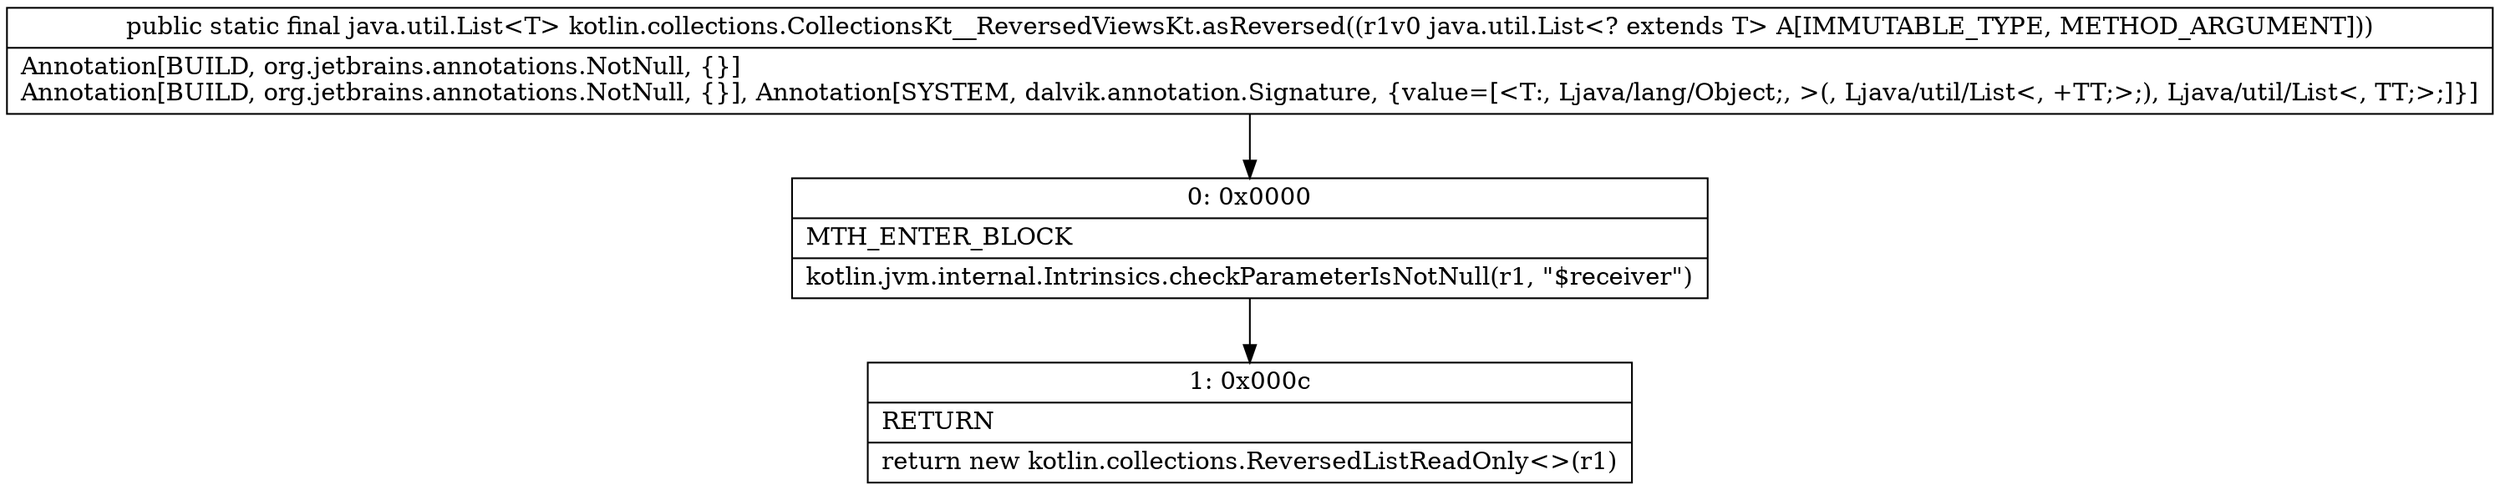 digraph "CFG forkotlin.collections.CollectionsKt__ReversedViewsKt.asReversed(Ljava\/util\/List;)Ljava\/util\/List;" {
Node_0 [shape=record,label="{0\:\ 0x0000|MTH_ENTER_BLOCK\l|kotlin.jvm.internal.Intrinsics.checkParameterIsNotNull(r1, \"$receiver\")\l}"];
Node_1 [shape=record,label="{1\:\ 0x000c|RETURN\l|return new kotlin.collections.ReversedListReadOnly\<\>(r1)\l}"];
MethodNode[shape=record,label="{public static final java.util.List\<T\> kotlin.collections.CollectionsKt__ReversedViewsKt.asReversed((r1v0 java.util.List\<? extends T\> A[IMMUTABLE_TYPE, METHOD_ARGUMENT]))  | Annotation[BUILD, org.jetbrains.annotations.NotNull, \{\}]\lAnnotation[BUILD, org.jetbrains.annotations.NotNull, \{\}], Annotation[SYSTEM, dalvik.annotation.Signature, \{value=[\<T:, Ljava\/lang\/Object;, \>(, Ljava\/util\/List\<, +TT;\>;), Ljava\/util\/List\<, TT;\>;]\}]\l}"];
MethodNode -> Node_0;
Node_0 -> Node_1;
}

